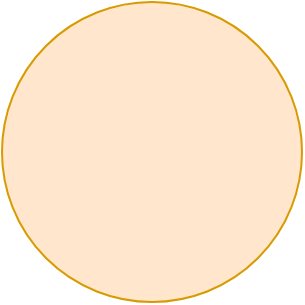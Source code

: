 <mxfile>
    <diagram id="lGxIaxaCT07tl3tMjaNo" name="ページ1">
        <mxGraphModel dx="818" dy="645" grid="1" gridSize="10" guides="1" tooltips="1" connect="1" arrows="1" fold="1" page="1" pageScale="1" pageWidth="827" pageHeight="1169" math="0" shadow="0">
            <root>
                <mxCell id="0"/>
                <mxCell id="1" parent="0"/>
                <mxCell id="3" value="" style="ellipse;whiteSpace=wrap;html=1;aspect=fixed;fillColor=#ffe6cc;strokeColor=#D79B00;" vertex="1" parent="1">
                    <mxGeometry x="220" y="120" width="150" height="150" as="geometry"/>
                </mxCell>
            </root>
        </mxGraphModel>
    </diagram>
</mxfile>